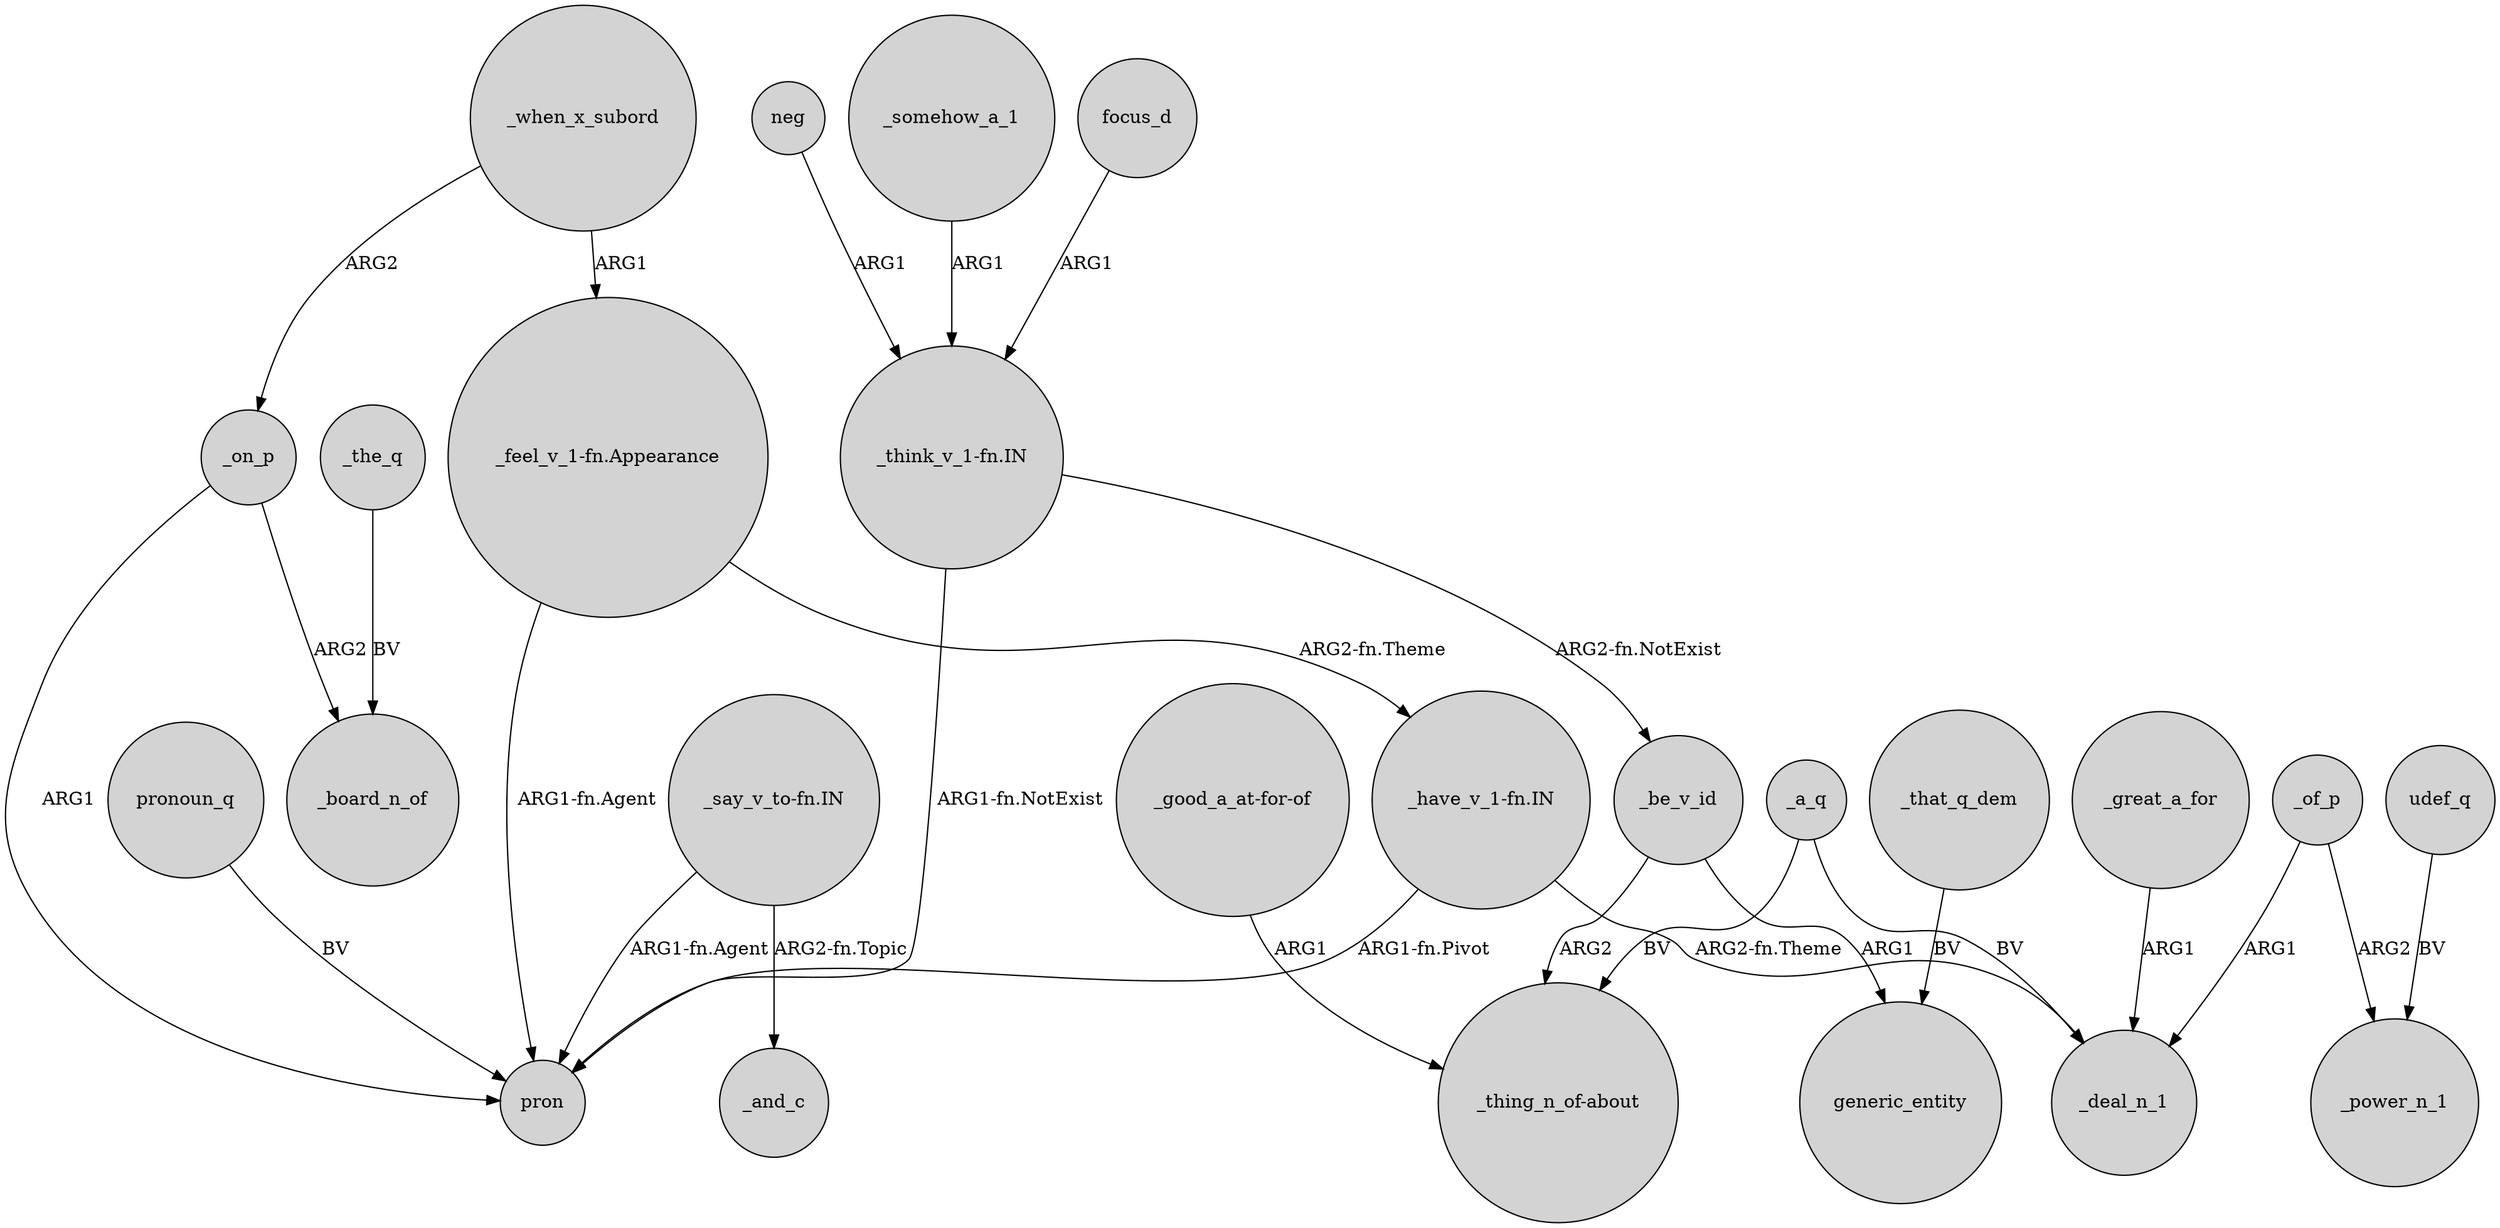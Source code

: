 digraph {
	node [shape=circle style=filled]
	_somehow_a_1 -> "_think_v_1-fn.IN" [label=ARG1]
	_that_q_dem -> generic_entity [label=BV]
	"_think_v_1-fn.IN" -> pron [label="ARG1-fn.NotExist"]
	"_think_v_1-fn.IN" -> _be_v_id [label="ARG2-fn.NotExist"]
	"_have_v_1-fn.IN" -> _deal_n_1 [label="ARG2-fn.Theme"]
	"_good_a_at-for-of" -> "_thing_n_of-about" [label=ARG1]
	_a_q -> _deal_n_1 [label=BV]
	_be_v_id -> generic_entity [label=ARG1]
	focus_d -> "_think_v_1-fn.IN" [label=ARG1]
	_when_x_subord -> "_feel_v_1-fn.Appearance" [label=ARG1]
	"_have_v_1-fn.IN" -> pron [label="ARG1-fn.Pivot"]
	_be_v_id -> "_thing_n_of-about" [label=ARG2]
	_when_x_subord -> _on_p [label=ARG2]
	pronoun_q -> pron [label=BV]
	_a_q -> "_thing_n_of-about" [label=BV]
	_of_p -> _power_n_1 [label=ARG2]
	_the_q -> _board_n_of [label=BV]
	"_feel_v_1-fn.Appearance" -> "_have_v_1-fn.IN" [label="ARG2-fn.Theme"]
	"_say_v_to-fn.IN" -> _and_c [label="ARG2-fn.Topic"]
	"_feel_v_1-fn.Appearance" -> pron [label="ARG1-fn.Agent"]
	neg -> "_think_v_1-fn.IN" [label=ARG1]
	_great_a_for -> _deal_n_1 [label=ARG1]
	_on_p -> _board_n_of [label=ARG2]
	_of_p -> _deal_n_1 [label=ARG1]
	"_say_v_to-fn.IN" -> pron [label="ARG1-fn.Agent"]
	_on_p -> pron [label=ARG1]
	udef_q -> _power_n_1 [label=BV]
}
